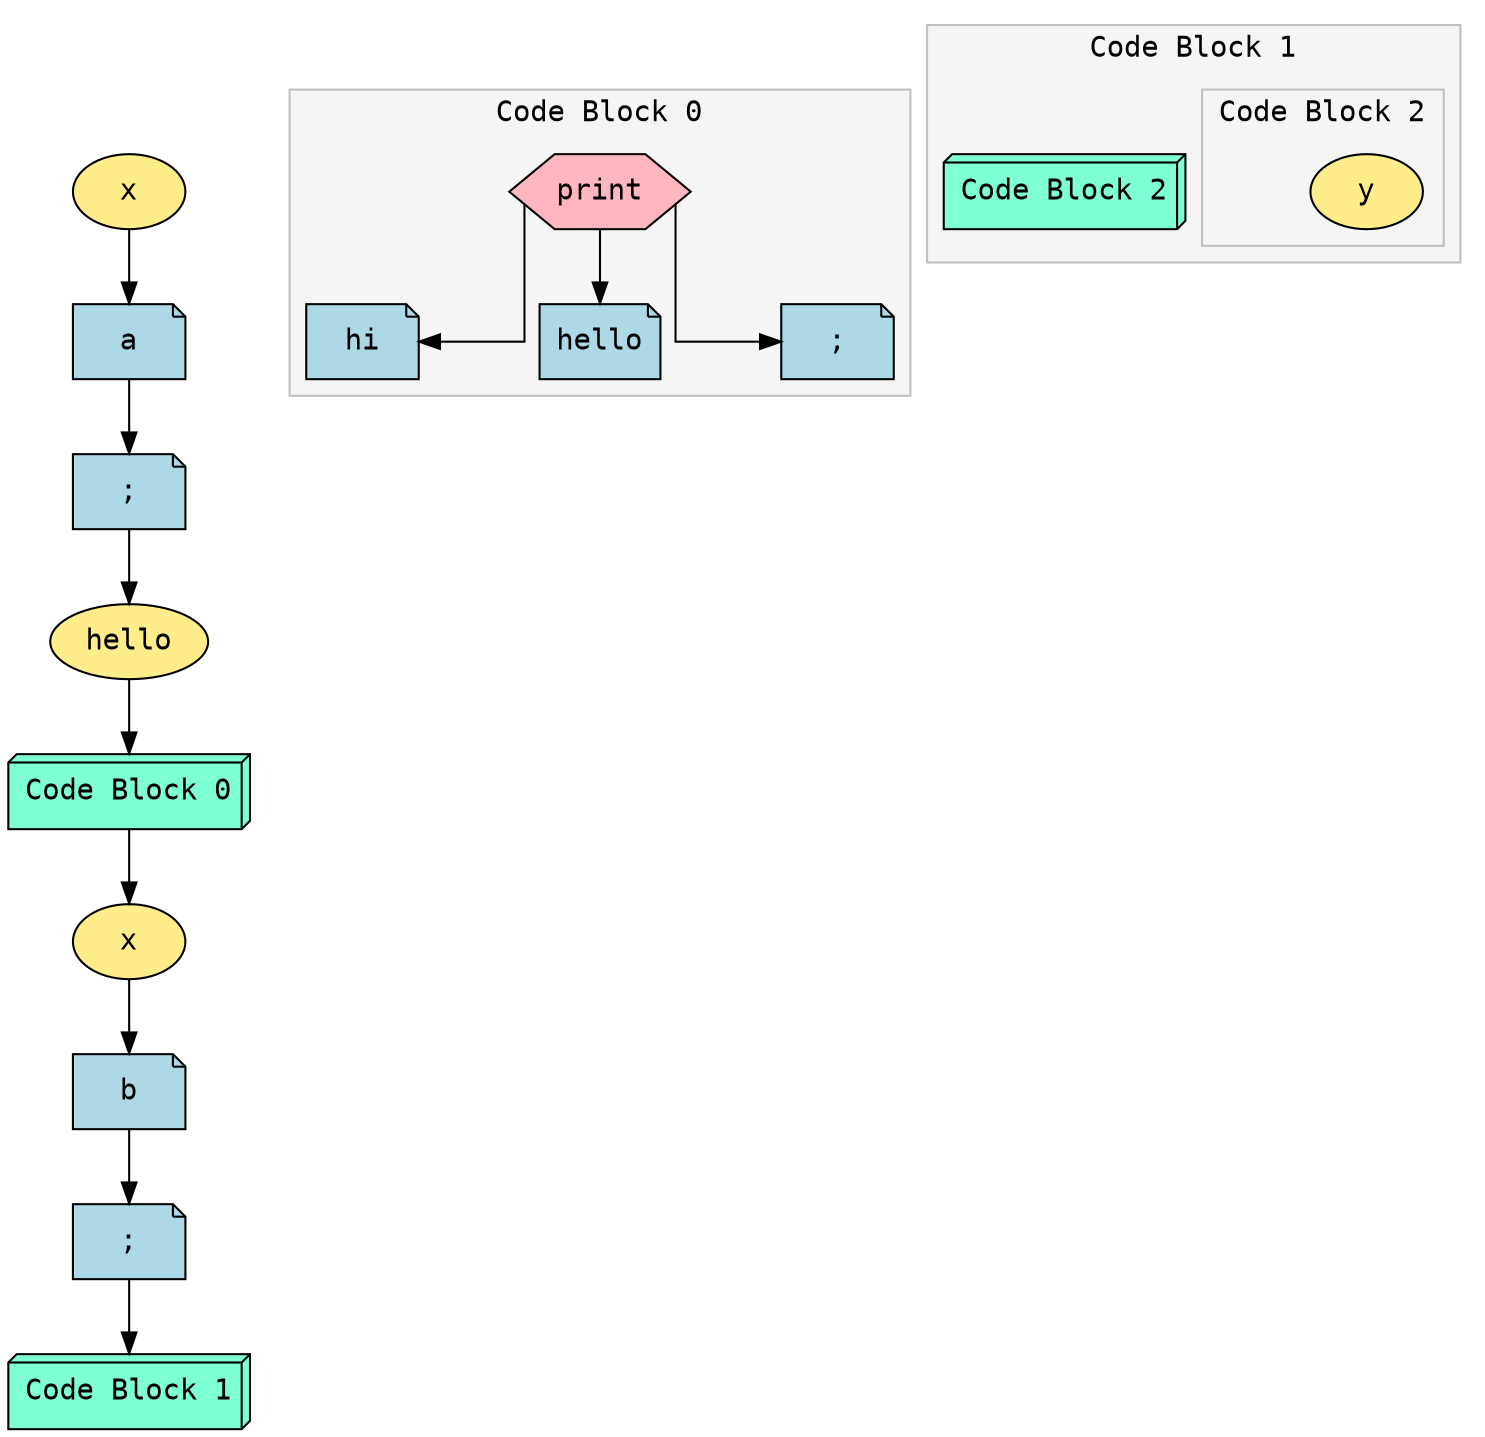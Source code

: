 digraph AST {
  splines=ortho;
  nodesep=0.8;
  ranksep=0.5;
  node [fontname="Courier"];
  Expr_0 [shape=ellipse style=filled fillcolor=lightgoldenrod1 fontname="Courier" label="x"];
  Expr_1 [shape=note style=filled fillcolor=lightblue fontname="Courier" label="a"];
  Expr_0 -> Expr_1;
  Expr_2 [shape=note style=filled fillcolor=lightblue fontname="Courier" label=";"];
  Expr_1 -> Expr_2;
  Expr_3 [shape=ellipse style=filled fillcolor=lightgoldenrod1 fontname="Courier" label="hello"];
  Expr_2 -> Expr_3;
  subgraph cluster_5 {
    label="Code Block 0";
    style=filled;
    color=gray;
    fillcolor=whitesmoke;
    fontname="Courier";
  Expr_6 [shape=hexagon style=filled fillcolor=lightpink fontname="Courier" label="print"];
  Expr_7 [shape=note style=filled fillcolor=lightblue fontname="Courier" label="hi"];
  Expr_6 -> Expr_7;
  Expr_8 [shape=note style=filled fillcolor=lightblue fontname="Courier" label="hello"];
  Expr_6 -> Expr_8;
  Expr_9 [shape=note style=filled fillcolor=lightblue fontname="Courier" label=";"];
  Expr_6 -> Expr_9;
  }
  Expr_5 [shape=box3d style=filled fillcolor=aquamarine fontname="Courier" label="Code Block 0"];
  Expr_3 -> Expr_5;
  Expr_10 [shape=ellipse style=filled fillcolor=lightgoldenrod1 fontname="Courier" label="x"];
  Expr_5 -> Expr_10;
  Expr_11 [shape=note style=filled fillcolor=lightblue fontname="Courier" label="b"];
  Expr_10 -> Expr_11;
  Expr_12 [shape=note style=filled fillcolor=lightblue fontname="Courier" label=";"];
  Expr_11 -> Expr_12;
  subgraph cluster_14 {
    label="Code Block 1";
    style=filled;
    color=gray;
    fillcolor=whitesmoke;
    fontname="Courier";
  subgraph cluster_16 {
    label="Code Block 2";
    style=filled;
    color=gray;
    fillcolor=whitesmoke;
    fontname="Courier";
  Expr_17 [shape=ellipse style=filled fillcolor=lightgoldenrod1 fontname="Courier" label="y"];
  }
  Expr_16 [shape=box3d style=filled fillcolor=aquamarine fontname="Courier" label="Code Block 2"];
  }
  Expr_14 [shape=box3d style=filled fillcolor=aquamarine fontname="Courier" label="Code Block 1"];
  Expr_12 -> Expr_14;
}
